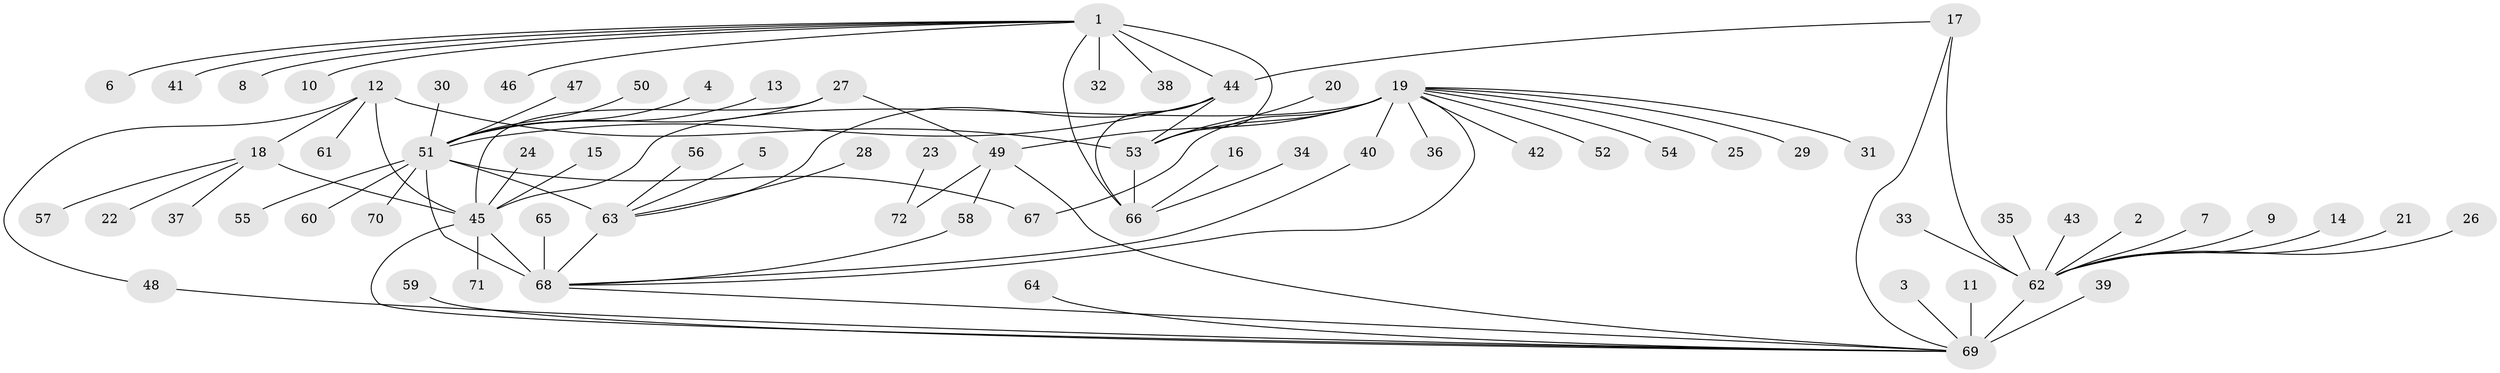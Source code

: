 // original degree distribution, {10: 0.04895104895104895, 7: 0.04195804195804196, 9: 0.04895104895104895, 11: 0.013986013986013986, 8: 0.04895104895104895, 12: 0.013986013986013986, 13: 0.013986013986013986, 14: 0.006993006993006993, 6: 0.006993006993006993, 1: 0.5874125874125874, 3: 0.02097902097902098, 2: 0.13986013986013987, 4: 0.006993006993006993}
// Generated by graph-tools (version 1.1) at 2025/02/03/09/25 03:02:36]
// undirected, 72 vertices, 90 edges
graph export_dot {
graph [start="1"]
  node [color=gray90,style=filled];
  1;
  2;
  3;
  4;
  5;
  6;
  7;
  8;
  9;
  10;
  11;
  12;
  13;
  14;
  15;
  16;
  17;
  18;
  19;
  20;
  21;
  22;
  23;
  24;
  25;
  26;
  27;
  28;
  29;
  30;
  31;
  32;
  33;
  34;
  35;
  36;
  37;
  38;
  39;
  40;
  41;
  42;
  43;
  44;
  45;
  46;
  47;
  48;
  49;
  50;
  51;
  52;
  53;
  54;
  55;
  56;
  57;
  58;
  59;
  60;
  61;
  62;
  63;
  64;
  65;
  66;
  67;
  68;
  69;
  70;
  71;
  72;
  1 -- 6 [weight=1.0];
  1 -- 8 [weight=1.0];
  1 -- 10 [weight=1.0];
  1 -- 32 [weight=1.0];
  1 -- 38 [weight=1.0];
  1 -- 41 [weight=1.0];
  1 -- 44 [weight=4.0];
  1 -- 46 [weight=1.0];
  1 -- 53 [weight=4.0];
  1 -- 66 [weight=4.0];
  2 -- 62 [weight=1.0];
  3 -- 69 [weight=1.0];
  4 -- 51 [weight=1.0];
  5 -- 63 [weight=1.0];
  7 -- 62 [weight=1.0];
  9 -- 62 [weight=1.0];
  11 -- 69 [weight=1.0];
  12 -- 18 [weight=2.0];
  12 -- 45 [weight=8.0];
  12 -- 48 [weight=1.0];
  12 -- 53 [weight=1.0];
  12 -- 61 [weight=1.0];
  13 -- 51 [weight=1.0];
  14 -- 62 [weight=1.0];
  15 -- 45 [weight=1.0];
  16 -- 66 [weight=1.0];
  17 -- 44 [weight=1.0];
  17 -- 62 [weight=4.0];
  17 -- 69 [weight=2.0];
  18 -- 22 [weight=1.0];
  18 -- 37 [weight=1.0];
  18 -- 45 [weight=4.0];
  18 -- 57 [weight=1.0];
  19 -- 25 [weight=1.0];
  19 -- 29 [weight=1.0];
  19 -- 31 [weight=1.0];
  19 -- 36 [weight=1.0];
  19 -- 40 [weight=1.0];
  19 -- 42 [weight=1.0];
  19 -- 45 [weight=1.0];
  19 -- 49 [weight=6.0];
  19 -- 52 [weight=1.0];
  19 -- 53 [weight=1.0];
  19 -- 54 [weight=1.0];
  19 -- 67 [weight=1.0];
  19 -- 68 [weight=1.0];
  20 -- 53 [weight=1.0];
  21 -- 62 [weight=1.0];
  23 -- 72 [weight=1.0];
  24 -- 45 [weight=1.0];
  26 -- 62 [weight=1.0];
  27 -- 45 [weight=1.0];
  27 -- 49 [weight=1.0];
  27 -- 51 [weight=1.0];
  28 -- 63 [weight=1.0];
  30 -- 51 [weight=1.0];
  33 -- 62 [weight=1.0];
  34 -- 66 [weight=1.0];
  35 -- 62 [weight=1.0];
  39 -- 69 [weight=1.0];
  40 -- 68 [weight=1.0];
  43 -- 62 [weight=1.0];
  44 -- 51 [weight=1.0];
  44 -- 53 [weight=1.0];
  44 -- 63 [weight=1.0];
  44 -- 66 [weight=1.0];
  45 -- 68 [weight=1.0];
  45 -- 69 [weight=1.0];
  45 -- 71 [weight=1.0];
  47 -- 51 [weight=1.0];
  48 -- 69 [weight=1.0];
  49 -- 58 [weight=1.0];
  49 -- 69 [weight=1.0];
  49 -- 72 [weight=1.0];
  50 -- 51 [weight=1.0];
  51 -- 55 [weight=1.0];
  51 -- 60 [weight=1.0];
  51 -- 63 [weight=4.0];
  51 -- 67 [weight=1.0];
  51 -- 68 [weight=8.0];
  51 -- 70 [weight=1.0];
  53 -- 66 [weight=1.0];
  56 -- 63 [weight=1.0];
  58 -- 68 [weight=1.0];
  59 -- 69 [weight=1.0];
  62 -- 69 [weight=8.0];
  63 -- 68 [weight=2.0];
  64 -- 69 [weight=1.0];
  65 -- 68 [weight=1.0];
  68 -- 69 [weight=1.0];
}
